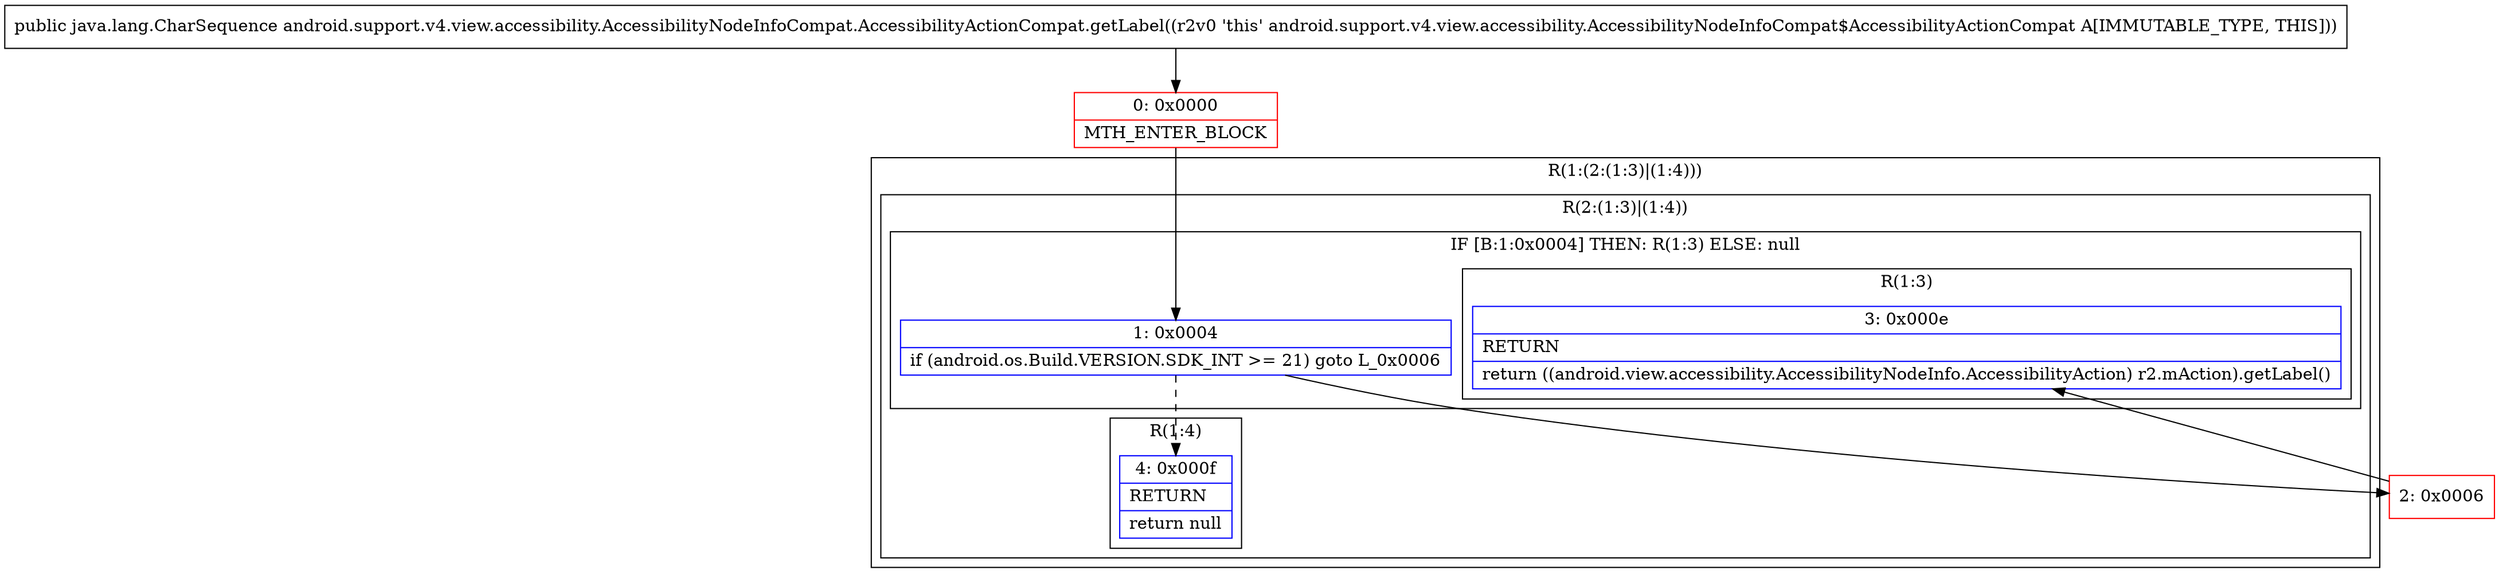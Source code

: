 digraph "CFG forandroid.support.v4.view.accessibility.AccessibilityNodeInfoCompat.AccessibilityActionCompat.getLabel()Ljava\/lang\/CharSequence;" {
subgraph cluster_Region_1572919857 {
label = "R(1:(2:(1:3)|(1:4)))";
node [shape=record,color=blue];
subgraph cluster_Region_1319662069 {
label = "R(2:(1:3)|(1:4))";
node [shape=record,color=blue];
subgraph cluster_IfRegion_2025698593 {
label = "IF [B:1:0x0004] THEN: R(1:3) ELSE: null";
node [shape=record,color=blue];
Node_1 [shape=record,label="{1\:\ 0x0004|if (android.os.Build.VERSION.SDK_INT \>= 21) goto L_0x0006\l}"];
subgraph cluster_Region_1651177877 {
label = "R(1:3)";
node [shape=record,color=blue];
Node_3 [shape=record,label="{3\:\ 0x000e|RETURN\l|return ((android.view.accessibility.AccessibilityNodeInfo.AccessibilityAction) r2.mAction).getLabel()\l}"];
}
}
subgraph cluster_Region_966829755 {
label = "R(1:4)";
node [shape=record,color=blue];
Node_4 [shape=record,label="{4\:\ 0x000f|RETURN\l|return null\l}"];
}
}
}
Node_0 [shape=record,color=red,label="{0\:\ 0x0000|MTH_ENTER_BLOCK\l}"];
Node_2 [shape=record,color=red,label="{2\:\ 0x0006}"];
MethodNode[shape=record,label="{public java.lang.CharSequence android.support.v4.view.accessibility.AccessibilityNodeInfoCompat.AccessibilityActionCompat.getLabel((r2v0 'this' android.support.v4.view.accessibility.AccessibilityNodeInfoCompat$AccessibilityActionCompat A[IMMUTABLE_TYPE, THIS])) }"];
MethodNode -> Node_0;
Node_1 -> Node_2;
Node_1 -> Node_4[style=dashed];
Node_0 -> Node_1;
Node_2 -> Node_3;
}

